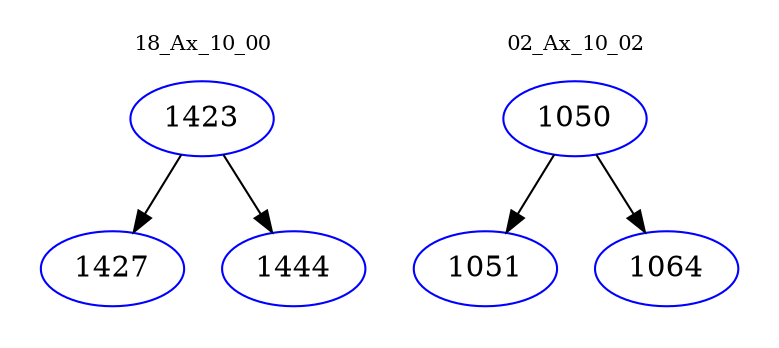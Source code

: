 digraph{
subgraph cluster_0 {
color = white
label = "18_Ax_10_00";
fontsize=10;
T0_1423 [label="1423", color="blue"]
T0_1423 -> T0_1427 [color="black"]
T0_1427 [label="1427", color="blue"]
T0_1423 -> T0_1444 [color="black"]
T0_1444 [label="1444", color="blue"]
}
subgraph cluster_1 {
color = white
label = "02_Ax_10_02";
fontsize=10;
T1_1050 [label="1050", color="blue"]
T1_1050 -> T1_1051 [color="black"]
T1_1051 [label="1051", color="blue"]
T1_1050 -> T1_1064 [color="black"]
T1_1064 [label="1064", color="blue"]
}
}
